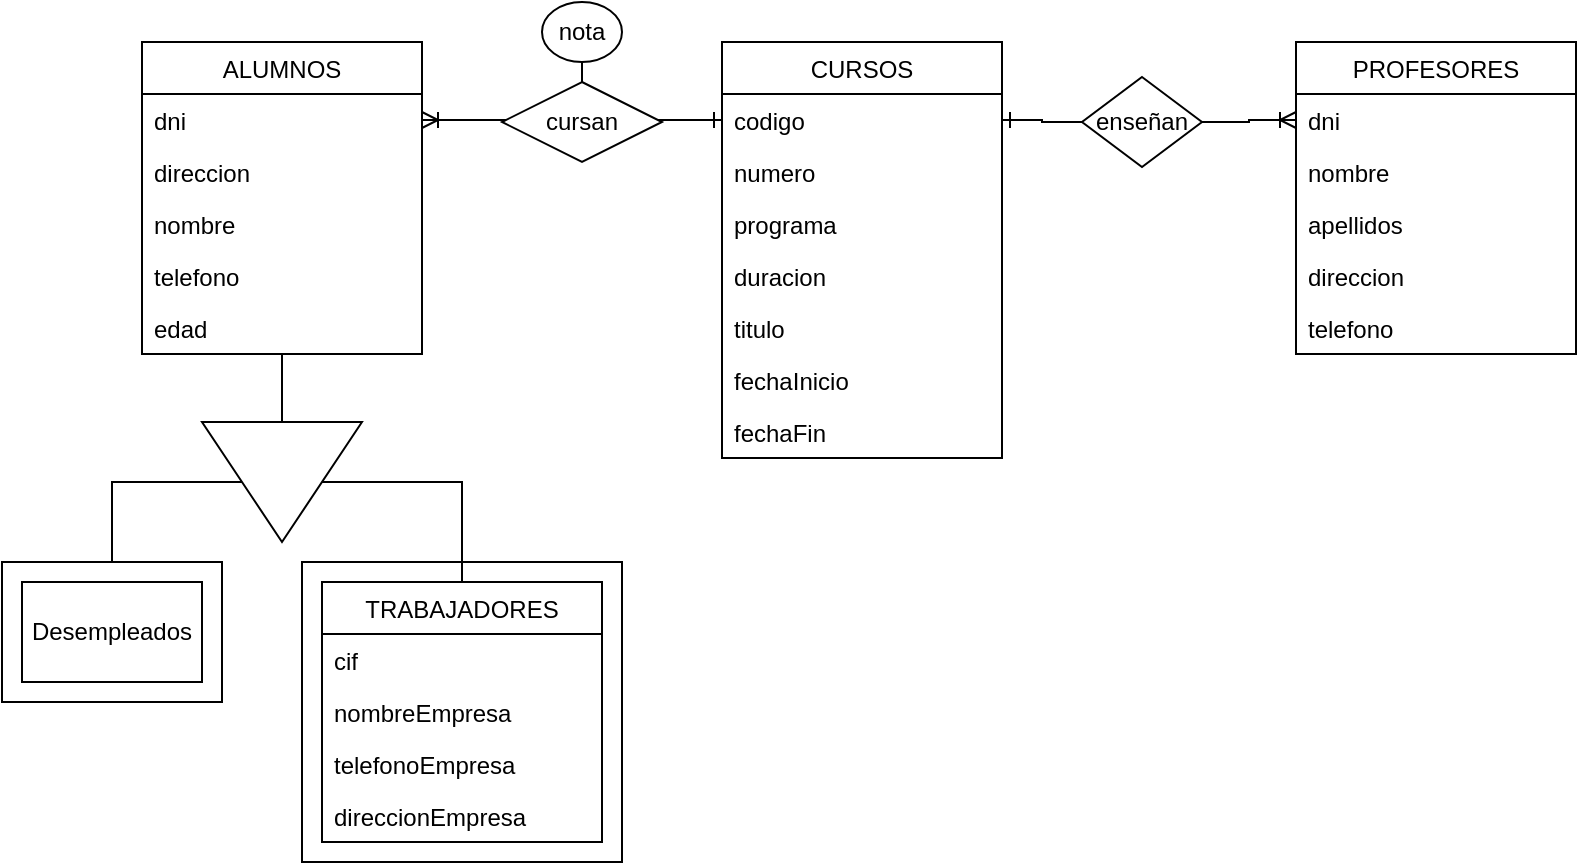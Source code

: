 <mxfile version="14.9.0" type="device"><diagram id="tjMaycJYGpnC-esN8kXR" name="Page-1"><mxGraphModel dx="974" dy="526" grid="1" gridSize="10" guides="1" tooltips="1" connect="1" arrows="1" fold="1" page="1" pageScale="1" pageWidth="827" pageHeight="1169" math="0" shadow="0"><root><mxCell id="0"/><mxCell id="1" parent="0"/><mxCell id="tGYlleotWiXujrJoYr25-21" value="" style="rounded=0;whiteSpace=wrap;html=1;" vertex="1" parent="1"><mxGeometry x="190" y="460" width="160" height="150" as="geometry"/></mxCell><mxCell id="tGYlleotWiXujrJoYr25-10" style="edgeStyle=orthogonalEdgeStyle;rounded=0;orthogonalLoop=1;jettySize=auto;html=1;entryX=0;entryY=0.5;entryDx=0;entryDy=0;endArrow=none;endFill=0;" edge="1" parent="1" source="tGYlleotWiXujrJoYr25-2" target="tGYlleotWiXujrJoYr25-9"><mxGeometry relative="1" as="geometry"/></mxCell><mxCell id="tGYlleotWiXujrJoYr25-2" value="ALUMNOS" style="swimlane;fontStyle=0;childLayout=stackLayout;horizontal=1;startSize=26;horizontalStack=0;resizeParent=1;resizeParentMax=0;resizeLast=0;collapsible=1;marginBottom=0;" vertex="1" parent="1"><mxGeometry x="110" y="200" width="140" height="156" as="geometry"/></mxCell><mxCell id="tGYlleotWiXujrJoYr25-3" value="dni" style="text;strokeColor=none;fillColor=none;align=left;verticalAlign=top;spacingLeft=4;spacingRight=4;overflow=hidden;rotatable=0;points=[[0,0.5],[1,0.5]];portConstraint=eastwest;" vertex="1" parent="tGYlleotWiXujrJoYr25-2"><mxGeometry y="26" width="140" height="26" as="geometry"/></mxCell><mxCell id="tGYlleotWiXujrJoYr25-4" value="direccion" style="text;strokeColor=none;fillColor=none;align=left;verticalAlign=top;spacingLeft=4;spacingRight=4;overflow=hidden;rotatable=0;points=[[0,0.5],[1,0.5]];portConstraint=eastwest;" vertex="1" parent="tGYlleotWiXujrJoYr25-2"><mxGeometry y="52" width="140" height="26" as="geometry"/></mxCell><mxCell id="tGYlleotWiXujrJoYr25-5" value="nombre" style="text;strokeColor=none;fillColor=none;align=left;verticalAlign=top;spacingLeft=4;spacingRight=4;overflow=hidden;rotatable=0;points=[[0,0.5],[1,0.5]];portConstraint=eastwest;" vertex="1" parent="tGYlleotWiXujrJoYr25-2"><mxGeometry y="78" width="140" height="26" as="geometry"/></mxCell><mxCell id="tGYlleotWiXujrJoYr25-6" value="telefono" style="text;strokeColor=none;fillColor=none;align=left;verticalAlign=top;spacingLeft=4;spacingRight=4;overflow=hidden;rotatable=0;points=[[0,0.5],[1,0.5]];portConstraint=eastwest;" vertex="1" parent="tGYlleotWiXujrJoYr25-2"><mxGeometry y="104" width="140" height="26" as="geometry"/></mxCell><mxCell id="tGYlleotWiXujrJoYr25-7" value="edad" style="text;strokeColor=none;fillColor=none;align=left;verticalAlign=top;spacingLeft=4;spacingRight=4;overflow=hidden;rotatable=0;points=[[0,0.5],[1,0.5]];portConstraint=eastwest;" vertex="1" parent="tGYlleotWiXujrJoYr25-2"><mxGeometry y="130" width="140" height="26" as="geometry"/></mxCell><mxCell id="tGYlleotWiXujrJoYr25-19" style="edgeStyle=orthogonalEdgeStyle;rounded=0;orthogonalLoop=1;jettySize=auto;html=1;entryX=0.5;entryY=0;entryDx=0;entryDy=0;endArrow=none;endFill=0;" edge="1" parent="1" source="tGYlleotWiXujrJoYr25-9" target="tGYlleotWiXujrJoYr25-11"><mxGeometry relative="1" as="geometry"><Array as="points"><mxPoint x="95" y="420"/></Array></mxGeometry></mxCell><mxCell id="tGYlleotWiXujrJoYr25-20" style="edgeStyle=orthogonalEdgeStyle;rounded=0;orthogonalLoop=1;jettySize=auto;html=1;entryX=0.5;entryY=0;entryDx=0;entryDy=0;endArrow=none;endFill=0;" edge="1" parent="1" source="tGYlleotWiXujrJoYr25-9" target="tGYlleotWiXujrJoYr25-13"><mxGeometry relative="1" as="geometry"><Array as="points"><mxPoint x="270" y="420"/></Array></mxGeometry></mxCell><mxCell id="tGYlleotWiXujrJoYr25-9" value="" style="triangle;whiteSpace=wrap;html=1;rotation=90;" vertex="1" parent="1"><mxGeometry x="150" y="380" width="60" height="80" as="geometry"/></mxCell><mxCell id="tGYlleotWiXujrJoYr25-11" value="" style="rounded=0;whiteSpace=wrap;html=1;" vertex="1" parent="1"><mxGeometry x="40" y="460" width="110" height="70" as="geometry"/></mxCell><mxCell id="tGYlleotWiXujrJoYr25-12" value="Desempleados" style="rounded=0;whiteSpace=wrap;html=1;" vertex="1" parent="1"><mxGeometry x="50" y="470" width="90" height="50" as="geometry"/></mxCell><mxCell id="tGYlleotWiXujrJoYr25-13" value="TRABAJADORES" style="swimlane;fontStyle=0;childLayout=stackLayout;horizontal=1;startSize=26;horizontalStack=0;resizeParent=1;resizeParentMax=0;resizeLast=0;collapsible=1;marginBottom=0;" vertex="1" parent="1"><mxGeometry x="200" y="470" width="140" height="130" as="geometry"/></mxCell><mxCell id="tGYlleotWiXujrJoYr25-14" value="cif" style="text;strokeColor=none;fillColor=none;align=left;verticalAlign=top;spacingLeft=4;spacingRight=4;overflow=hidden;rotatable=0;points=[[0,0.5],[1,0.5]];portConstraint=eastwest;" vertex="1" parent="tGYlleotWiXujrJoYr25-13"><mxGeometry y="26" width="140" height="26" as="geometry"/></mxCell><mxCell id="tGYlleotWiXujrJoYr25-15" value="nombreEmpresa" style="text;strokeColor=none;fillColor=none;align=left;verticalAlign=top;spacingLeft=4;spacingRight=4;overflow=hidden;rotatable=0;points=[[0,0.5],[1,0.5]];portConstraint=eastwest;" vertex="1" parent="tGYlleotWiXujrJoYr25-13"><mxGeometry y="52" width="140" height="26" as="geometry"/></mxCell><mxCell id="tGYlleotWiXujrJoYr25-16" value="telefonoEmpresa" style="text;strokeColor=none;fillColor=none;align=left;verticalAlign=top;spacingLeft=4;spacingRight=4;overflow=hidden;rotatable=0;points=[[0,0.5],[1,0.5]];portConstraint=eastwest;" vertex="1" parent="tGYlleotWiXujrJoYr25-13"><mxGeometry y="78" width="140" height="26" as="geometry"/></mxCell><mxCell id="tGYlleotWiXujrJoYr25-17" value="direccionEmpresa" style="text;strokeColor=none;fillColor=none;align=left;verticalAlign=top;spacingLeft=4;spacingRight=4;overflow=hidden;rotatable=0;points=[[0,0.5],[1,0.5]];portConstraint=eastwest;" vertex="1" parent="tGYlleotWiXujrJoYr25-13"><mxGeometry y="104" width="140" height="26" as="geometry"/></mxCell><mxCell id="tGYlleotWiXujrJoYr25-23" value="CURSOS" style="swimlane;fontStyle=0;childLayout=stackLayout;horizontal=1;startSize=26;horizontalStack=0;resizeParent=1;resizeParentMax=0;resizeLast=0;collapsible=1;marginBottom=0;" vertex="1" parent="1"><mxGeometry x="400" y="200" width="140" height="208" as="geometry"/></mxCell><mxCell id="tGYlleotWiXujrJoYr25-24" value="codigo" style="text;strokeColor=none;fillColor=none;align=left;verticalAlign=top;spacingLeft=4;spacingRight=4;overflow=hidden;rotatable=0;points=[[0,0.5],[1,0.5]];portConstraint=eastwest;" vertex="1" parent="tGYlleotWiXujrJoYr25-23"><mxGeometry y="26" width="140" height="26" as="geometry"/></mxCell><mxCell id="tGYlleotWiXujrJoYr25-30" value="numero" style="text;strokeColor=none;fillColor=none;align=left;verticalAlign=top;spacingLeft=4;spacingRight=4;overflow=hidden;rotatable=0;points=[[0,0.5],[1,0.5]];portConstraint=eastwest;" vertex="1" parent="tGYlleotWiXujrJoYr25-23"><mxGeometry y="52" width="140" height="26" as="geometry"/></mxCell><mxCell id="tGYlleotWiXujrJoYr25-25" value="programa" style="text;strokeColor=none;fillColor=none;align=left;verticalAlign=top;spacingLeft=4;spacingRight=4;overflow=hidden;rotatable=0;points=[[0,0.5],[1,0.5]];portConstraint=eastwest;" vertex="1" parent="tGYlleotWiXujrJoYr25-23"><mxGeometry y="78" width="140" height="26" as="geometry"/></mxCell><mxCell id="tGYlleotWiXujrJoYr25-26" value="duracion" style="text;strokeColor=none;fillColor=none;align=left;verticalAlign=top;spacingLeft=4;spacingRight=4;overflow=hidden;rotatable=0;points=[[0,0.5],[1,0.5]];portConstraint=eastwest;" vertex="1" parent="tGYlleotWiXujrJoYr25-23"><mxGeometry y="104" width="140" height="26" as="geometry"/></mxCell><mxCell id="tGYlleotWiXujrJoYr25-27" value="titulo" style="text;strokeColor=none;fillColor=none;align=left;verticalAlign=top;spacingLeft=4;spacingRight=4;overflow=hidden;rotatable=0;points=[[0,0.5],[1,0.5]];portConstraint=eastwest;" vertex="1" parent="tGYlleotWiXujrJoYr25-23"><mxGeometry y="130" width="140" height="26" as="geometry"/></mxCell><mxCell id="tGYlleotWiXujrJoYr25-28" value="fechaInicio" style="text;strokeColor=none;fillColor=none;align=left;verticalAlign=top;spacingLeft=4;spacingRight=4;overflow=hidden;rotatable=0;points=[[0,0.5],[1,0.5]];portConstraint=eastwest;" vertex="1" parent="tGYlleotWiXujrJoYr25-23"><mxGeometry y="156" width="140" height="26" as="geometry"/></mxCell><mxCell id="tGYlleotWiXujrJoYr25-29" value="fechaFin" style="text;strokeColor=none;fillColor=none;align=left;verticalAlign=top;spacingLeft=4;spacingRight=4;overflow=hidden;rotatable=0;points=[[0,0.5],[1,0.5]];portConstraint=eastwest;" vertex="1" parent="tGYlleotWiXujrJoYr25-23"><mxGeometry y="182" width="140" height="26" as="geometry"/></mxCell><mxCell id="tGYlleotWiXujrJoYr25-32" value="PROFESORES" style="swimlane;fontStyle=0;childLayout=stackLayout;horizontal=1;startSize=26;horizontalStack=0;resizeParent=1;resizeParentMax=0;resizeLast=0;collapsible=1;marginBottom=0;" vertex="1" parent="1"><mxGeometry x="687" y="200" width="140" height="156" as="geometry"/></mxCell><mxCell id="tGYlleotWiXujrJoYr25-33" value="dni" style="text;strokeColor=none;fillColor=none;align=left;verticalAlign=top;spacingLeft=4;spacingRight=4;overflow=hidden;rotatable=0;points=[[0,0.5],[1,0.5]];portConstraint=eastwest;" vertex="1" parent="tGYlleotWiXujrJoYr25-32"><mxGeometry y="26" width="140" height="26" as="geometry"/></mxCell><mxCell id="tGYlleotWiXujrJoYr25-34" value="nombre" style="text;strokeColor=none;fillColor=none;align=left;verticalAlign=top;spacingLeft=4;spacingRight=4;overflow=hidden;rotatable=0;points=[[0,0.5],[1,0.5]];portConstraint=eastwest;" vertex="1" parent="tGYlleotWiXujrJoYr25-32"><mxGeometry y="52" width="140" height="26" as="geometry"/></mxCell><mxCell id="tGYlleotWiXujrJoYr25-35" value="apellidos" style="text;strokeColor=none;fillColor=none;align=left;verticalAlign=top;spacingLeft=4;spacingRight=4;overflow=hidden;rotatable=0;points=[[0,0.5],[1,0.5]];portConstraint=eastwest;" vertex="1" parent="tGYlleotWiXujrJoYr25-32"><mxGeometry y="78" width="140" height="26" as="geometry"/></mxCell><mxCell id="tGYlleotWiXujrJoYr25-36" value="direccion" style="text;strokeColor=none;fillColor=none;align=left;verticalAlign=top;spacingLeft=4;spacingRight=4;overflow=hidden;rotatable=0;points=[[0,0.5],[1,0.5]];portConstraint=eastwest;" vertex="1" parent="tGYlleotWiXujrJoYr25-32"><mxGeometry y="104" width="140" height="26" as="geometry"/></mxCell><mxCell id="tGYlleotWiXujrJoYr25-37" value="telefono" style="text;strokeColor=none;fillColor=none;align=left;verticalAlign=top;spacingLeft=4;spacingRight=4;overflow=hidden;rotatable=0;points=[[0,0.5],[1,0.5]];portConstraint=eastwest;" vertex="1" parent="tGYlleotWiXujrJoYr25-32"><mxGeometry y="130" width="140" height="26" as="geometry"/></mxCell><mxCell id="tGYlleotWiXujrJoYr25-40" style="edgeStyle=orthogonalEdgeStyle;rounded=0;orthogonalLoop=1;jettySize=auto;html=1;entryX=1;entryY=0.5;entryDx=0;entryDy=0;endArrow=ERone;endFill=0;startArrow=none;startFill=0;" edge="1" parent="1" source="tGYlleotWiXujrJoYr25-48" target="tGYlleotWiXujrJoYr25-24"><mxGeometry relative="1" as="geometry"/></mxCell><mxCell id="tGYlleotWiXujrJoYr25-41" style="edgeStyle=orthogonalEdgeStyle;rounded=0;orthogonalLoop=1;jettySize=auto;html=1;entryX=0;entryY=0.5;entryDx=0;entryDy=0;startArrow=ERoneToMany;startFill=0;endArrow=ERone;endFill=0;" edge="1" parent="1" source="tGYlleotWiXujrJoYr25-3" target="tGYlleotWiXujrJoYr25-24"><mxGeometry relative="1" as="geometry"/></mxCell><mxCell id="tGYlleotWiXujrJoYr25-49" style="edgeStyle=orthogonalEdgeStyle;rounded=0;orthogonalLoop=1;jettySize=auto;html=1;entryX=0.5;entryY=0;entryDx=0;entryDy=0;startArrow=none;startFill=0;endArrow=none;endFill=0;" edge="1" parent="1" source="tGYlleotWiXujrJoYr25-45" target="tGYlleotWiXujrJoYr25-47"><mxGeometry relative="1" as="geometry"/></mxCell><mxCell id="tGYlleotWiXujrJoYr25-45" value="nota" style="ellipse;whiteSpace=wrap;html=1;" vertex="1" parent="1"><mxGeometry x="310" y="180" width="40" height="30" as="geometry"/></mxCell><mxCell id="tGYlleotWiXujrJoYr25-47" value="cursan" style="rhombus;whiteSpace=wrap;html=1;" vertex="1" parent="1"><mxGeometry x="290" y="220" width="80" height="40" as="geometry"/></mxCell><mxCell id="tGYlleotWiXujrJoYr25-48" value="enseñan" style="rhombus;whiteSpace=wrap;html=1;" vertex="1" parent="1"><mxGeometry x="580" y="217.5" width="60" height="45" as="geometry"/></mxCell><mxCell id="tGYlleotWiXujrJoYr25-50" value="" style="edgeStyle=orthogonalEdgeStyle;rounded=0;orthogonalLoop=1;jettySize=auto;html=1;entryX=1;entryY=0.5;entryDx=0;entryDy=0;endArrow=none;endFill=0;startArrow=ERoneToMany;startFill=0;" edge="1" parent="1" source="tGYlleotWiXujrJoYr25-33" target="tGYlleotWiXujrJoYr25-48"><mxGeometry relative="1" as="geometry"><mxPoint x="687" y="239.0" as="sourcePoint"/><mxPoint x="540.0" y="239.0" as="targetPoint"/></mxGeometry></mxCell></root></mxGraphModel></diagram></mxfile>